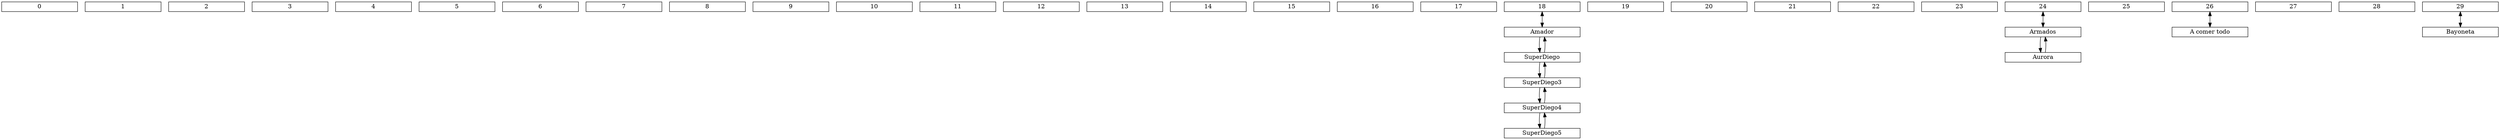 digraph G{
rankdir=TB;
node[shape=record,width=2.5,height=.1];
f0[ranksep=0.3 label="0"];
f1[ranksep=0.3 label="1"];
f2[ranksep=0.3 label="2"];
f3[ranksep=0.3 label="3"];
f4[ranksep=0.3 label="4"];
f5[ranksep=0.3 label="5"];
f6[ranksep=0.3 label="6"];
f7[ranksep=0.3 label="7"];
f8[ranksep=0.3 label="8"];
f9[ranksep=0.3 label="9"];
f10[ranksep=0.3 label="10"];
f11[ranksep=0.3 label="11"];
f12[ranksep=0.3 label="12"];
f13[ranksep=0.3 label="13"];
f14[ranksep=0.3 label="14"];
f15[ranksep=0.3 label="15"];
f16[ranksep=0.3 label="16"];
f17[ranksep=0.3 label="17"];
f18[ranksep=0.3 label="18"];
f19[ranksep=0.3 label="19"];
f20[ranksep=0.3 label="20"];
f21[ranksep=0.3 label="21"];
f22[ranksep=0.3 label="22"];
f23[ranksep=0.3 label="23"];
f24[ranksep=0.3 label="24"];
f25[ranksep=0.3 label="25"];
f26[ranksep=0.3 label="26"];
f27[ranksep=0.3 label="27"];
f28[ranksep=0.3 label="28"];
f29[ranksep=0.3 label="29"];Amador[label="Amador"];
f18->Amador [dir="both"];
SuperDiego[label="SuperDiego"];
Amador->SuperDiego;
SuperDiego->Amador;
SuperDiego3[label="SuperDiego3"];
SuperDiego->SuperDiego3;
SuperDiego3->SuperDiego;
SuperDiego4[label="SuperDiego4"];
SuperDiego3->SuperDiego4;
SuperDiego4->SuperDiego3;
SuperDiego5[label="SuperDiego5"];
SuperDiego4->SuperDiego5;
SuperDiego5->SuperDiego4;
Armados[label="Armados"];
f24->Armados [dir="both"];
Aurora[label="Aurora"];
Armados->Aurora;
Aurora->Armados;
Acomertodo[label="A comer todo"];
f26->Acomertodo [dir="both"];
Bayoneta[label="Bayoneta"];
f29->Bayoneta [dir="both"];
}